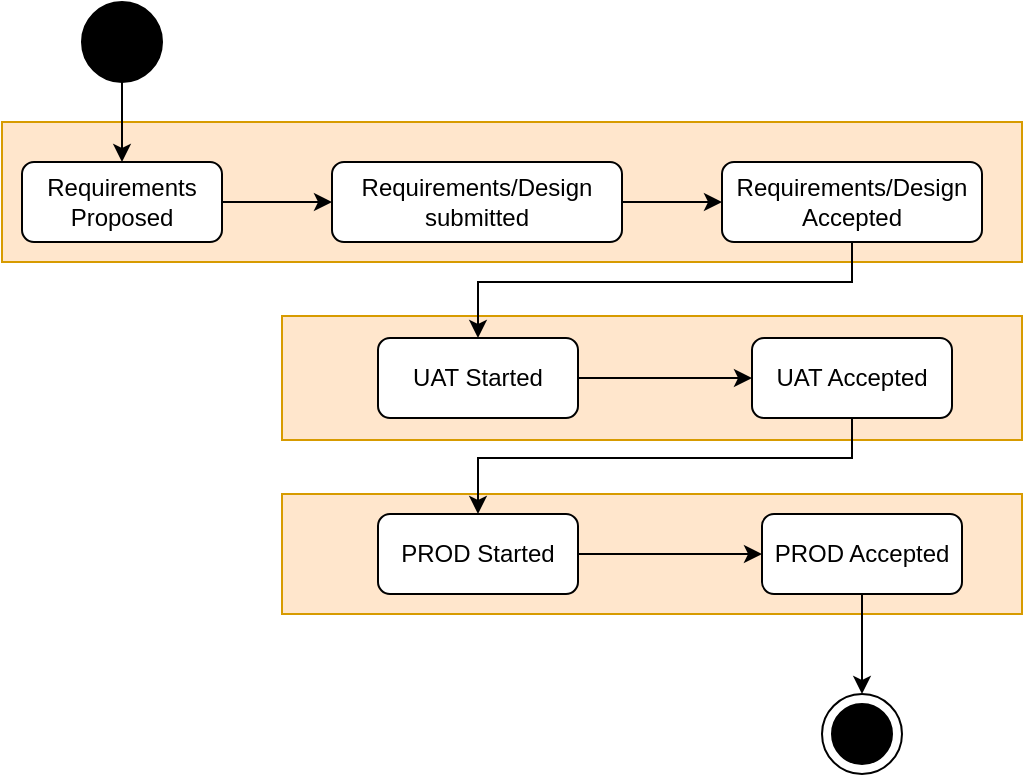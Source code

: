 <mxfile version="12.9.3" type="github">
  <diagram id="5Iz8f_Ax0A9QKb2tDx48" name="Page-1">
    <mxGraphModel dx="790" dy="295" grid="1" gridSize="10" guides="1" tooltips="1" connect="1" arrows="1" fold="1" page="1" pageScale="1" pageWidth="850" pageHeight="1100" math="0" shadow="0">
      <root>
        <mxCell id="0" />
        <mxCell id="1" parent="0" />
        <mxCell id="hYN0mLVrReHClh19Mcnz-21" value="" style="rounded=0;whiteSpace=wrap;html=1;fillColor=#ffe6cc;strokeColor=#d79b00;" vertex="1" parent="1">
          <mxGeometry x="400" y="306" width="370" height="60" as="geometry" />
        </mxCell>
        <mxCell id="hYN0mLVrReHClh19Mcnz-20" value="" style="rounded=0;whiteSpace=wrap;html=1;fillColor=#ffe6cc;strokeColor=#d79b00;" vertex="1" parent="1">
          <mxGeometry x="400" y="217" width="370" height="62" as="geometry" />
        </mxCell>
        <mxCell id="hYN0mLVrReHClh19Mcnz-19" value="" style="rounded=0;whiteSpace=wrap;html=1;fillColor=#ffe6cc;strokeColor=#d79b00;" vertex="1" parent="1">
          <mxGeometry x="260" y="120" width="510" height="70" as="geometry" />
        </mxCell>
        <mxCell id="hYN0mLVrReHClh19Mcnz-18" style="edgeStyle=orthogonalEdgeStyle;rounded=0;orthogonalLoop=1;jettySize=auto;html=1;entryX=0.5;entryY=0;entryDx=0;entryDy=0;" edge="1" parent="1" source="hYN0mLVrReHClh19Mcnz-1" target="hYN0mLVrReHClh19Mcnz-2">
          <mxGeometry relative="1" as="geometry" />
        </mxCell>
        <mxCell id="hYN0mLVrReHClh19Mcnz-1" value="" style="shape=ellipse;html=1;fillColor=#000000;fontSize=18;fontColor=#ffffff;" vertex="1" parent="1">
          <mxGeometry x="300" y="60" width="40" height="40" as="geometry" />
        </mxCell>
        <mxCell id="hYN0mLVrReHClh19Mcnz-11" style="edgeStyle=orthogonalEdgeStyle;rounded=0;orthogonalLoop=1;jettySize=auto;html=1;entryX=0;entryY=0.5;entryDx=0;entryDy=0;" edge="1" parent="1" source="hYN0mLVrReHClh19Mcnz-2" target="hYN0mLVrReHClh19Mcnz-3">
          <mxGeometry relative="1" as="geometry" />
        </mxCell>
        <mxCell id="hYN0mLVrReHClh19Mcnz-2" value="Requirements Proposed" style="shape=rect;rounded=1;html=1;whiteSpace=wrap;align=center;" vertex="1" parent="1">
          <mxGeometry x="270" y="140" width="100" height="40" as="geometry" />
        </mxCell>
        <mxCell id="hYN0mLVrReHClh19Mcnz-12" style="edgeStyle=orthogonalEdgeStyle;rounded=0;orthogonalLoop=1;jettySize=auto;html=1;entryX=0;entryY=0.5;entryDx=0;entryDy=0;" edge="1" parent="1" source="hYN0mLVrReHClh19Mcnz-3" target="hYN0mLVrReHClh19Mcnz-4">
          <mxGeometry relative="1" as="geometry" />
        </mxCell>
        <mxCell id="hYN0mLVrReHClh19Mcnz-3" value="Requirements/Design submitted" style="shape=rect;rounded=1;html=1;whiteSpace=wrap;align=center;" vertex="1" parent="1">
          <mxGeometry x="425" y="140" width="145" height="40" as="geometry" />
        </mxCell>
        <mxCell id="hYN0mLVrReHClh19Mcnz-13" style="edgeStyle=orthogonalEdgeStyle;rounded=0;orthogonalLoop=1;jettySize=auto;html=1;entryX=0.5;entryY=0;entryDx=0;entryDy=0;" edge="1" parent="1" source="hYN0mLVrReHClh19Mcnz-4" target="hYN0mLVrReHClh19Mcnz-5">
          <mxGeometry relative="1" as="geometry">
            <Array as="points">
              <mxPoint x="685" y="200" />
              <mxPoint x="498" y="200" />
            </Array>
          </mxGeometry>
        </mxCell>
        <mxCell id="hYN0mLVrReHClh19Mcnz-4" value="Requirements/Design Accepted" style="shape=rect;rounded=1;html=1;whiteSpace=wrap;align=center;" vertex="1" parent="1">
          <mxGeometry x="620" y="140" width="130" height="40" as="geometry" />
        </mxCell>
        <mxCell id="hYN0mLVrReHClh19Mcnz-14" style="edgeStyle=orthogonalEdgeStyle;rounded=0;orthogonalLoop=1;jettySize=auto;html=1;entryX=0;entryY=0.5;entryDx=0;entryDy=0;" edge="1" parent="1" source="hYN0mLVrReHClh19Mcnz-5" target="hYN0mLVrReHClh19Mcnz-6">
          <mxGeometry relative="1" as="geometry" />
        </mxCell>
        <mxCell id="hYN0mLVrReHClh19Mcnz-5" value="UAT Started" style="shape=rect;rounded=1;html=1;whiteSpace=wrap;align=center;" vertex="1" parent="1">
          <mxGeometry x="448" y="228" width="100" height="40" as="geometry" />
        </mxCell>
        <mxCell id="hYN0mLVrReHClh19Mcnz-15" style="edgeStyle=orthogonalEdgeStyle;rounded=0;orthogonalLoop=1;jettySize=auto;html=1;entryX=0.5;entryY=0;entryDx=0;entryDy=0;" edge="1" parent="1" source="hYN0mLVrReHClh19Mcnz-6" target="hYN0mLVrReHClh19Mcnz-7">
          <mxGeometry relative="1" as="geometry">
            <Array as="points">
              <mxPoint x="685" y="288" />
              <mxPoint x="498" y="288" />
            </Array>
          </mxGeometry>
        </mxCell>
        <mxCell id="hYN0mLVrReHClh19Mcnz-6" value="UAT Accepted" style="shape=rect;rounded=1;html=1;whiteSpace=wrap;align=center;" vertex="1" parent="1">
          <mxGeometry x="635" y="228" width="100" height="40" as="geometry" />
        </mxCell>
        <mxCell id="hYN0mLVrReHClh19Mcnz-16" style="edgeStyle=orthogonalEdgeStyle;rounded=0;orthogonalLoop=1;jettySize=auto;html=1;entryX=0;entryY=0.5;entryDx=0;entryDy=0;" edge="1" parent="1" source="hYN0mLVrReHClh19Mcnz-7" target="hYN0mLVrReHClh19Mcnz-8">
          <mxGeometry relative="1" as="geometry" />
        </mxCell>
        <mxCell id="hYN0mLVrReHClh19Mcnz-7" value="PROD Started" style="shape=rect;rounded=1;html=1;whiteSpace=wrap;align=center;" vertex="1" parent="1">
          <mxGeometry x="448" y="316" width="100" height="40" as="geometry" />
        </mxCell>
        <mxCell id="hYN0mLVrReHClh19Mcnz-17" style="edgeStyle=orthogonalEdgeStyle;rounded=0;orthogonalLoop=1;jettySize=auto;html=1;exitX=0.5;exitY=1;exitDx=0;exitDy=0;entryX=0.5;entryY=0;entryDx=0;entryDy=0;entryPerimeter=0;" edge="1" parent="1" source="hYN0mLVrReHClh19Mcnz-8" target="hYN0mLVrReHClh19Mcnz-9">
          <mxGeometry relative="1" as="geometry" />
        </mxCell>
        <mxCell id="hYN0mLVrReHClh19Mcnz-8" value="PROD Accepted" style="shape=rect;rounded=1;html=1;whiteSpace=wrap;align=center;" vertex="1" parent="1">
          <mxGeometry x="640" y="316" width="100" height="40" as="geometry" />
        </mxCell>
        <mxCell id="hYN0mLVrReHClh19Mcnz-9" value="" style="shape=mxgraph.sysml.actFinal;html=1;verticalLabelPosition=bottom;labelBackgroundColor=#ffffff;verticalAlign=top;" vertex="1" parent="1">
          <mxGeometry x="670" y="406" width="40" height="40" as="geometry" />
        </mxCell>
      </root>
    </mxGraphModel>
  </diagram>
</mxfile>
